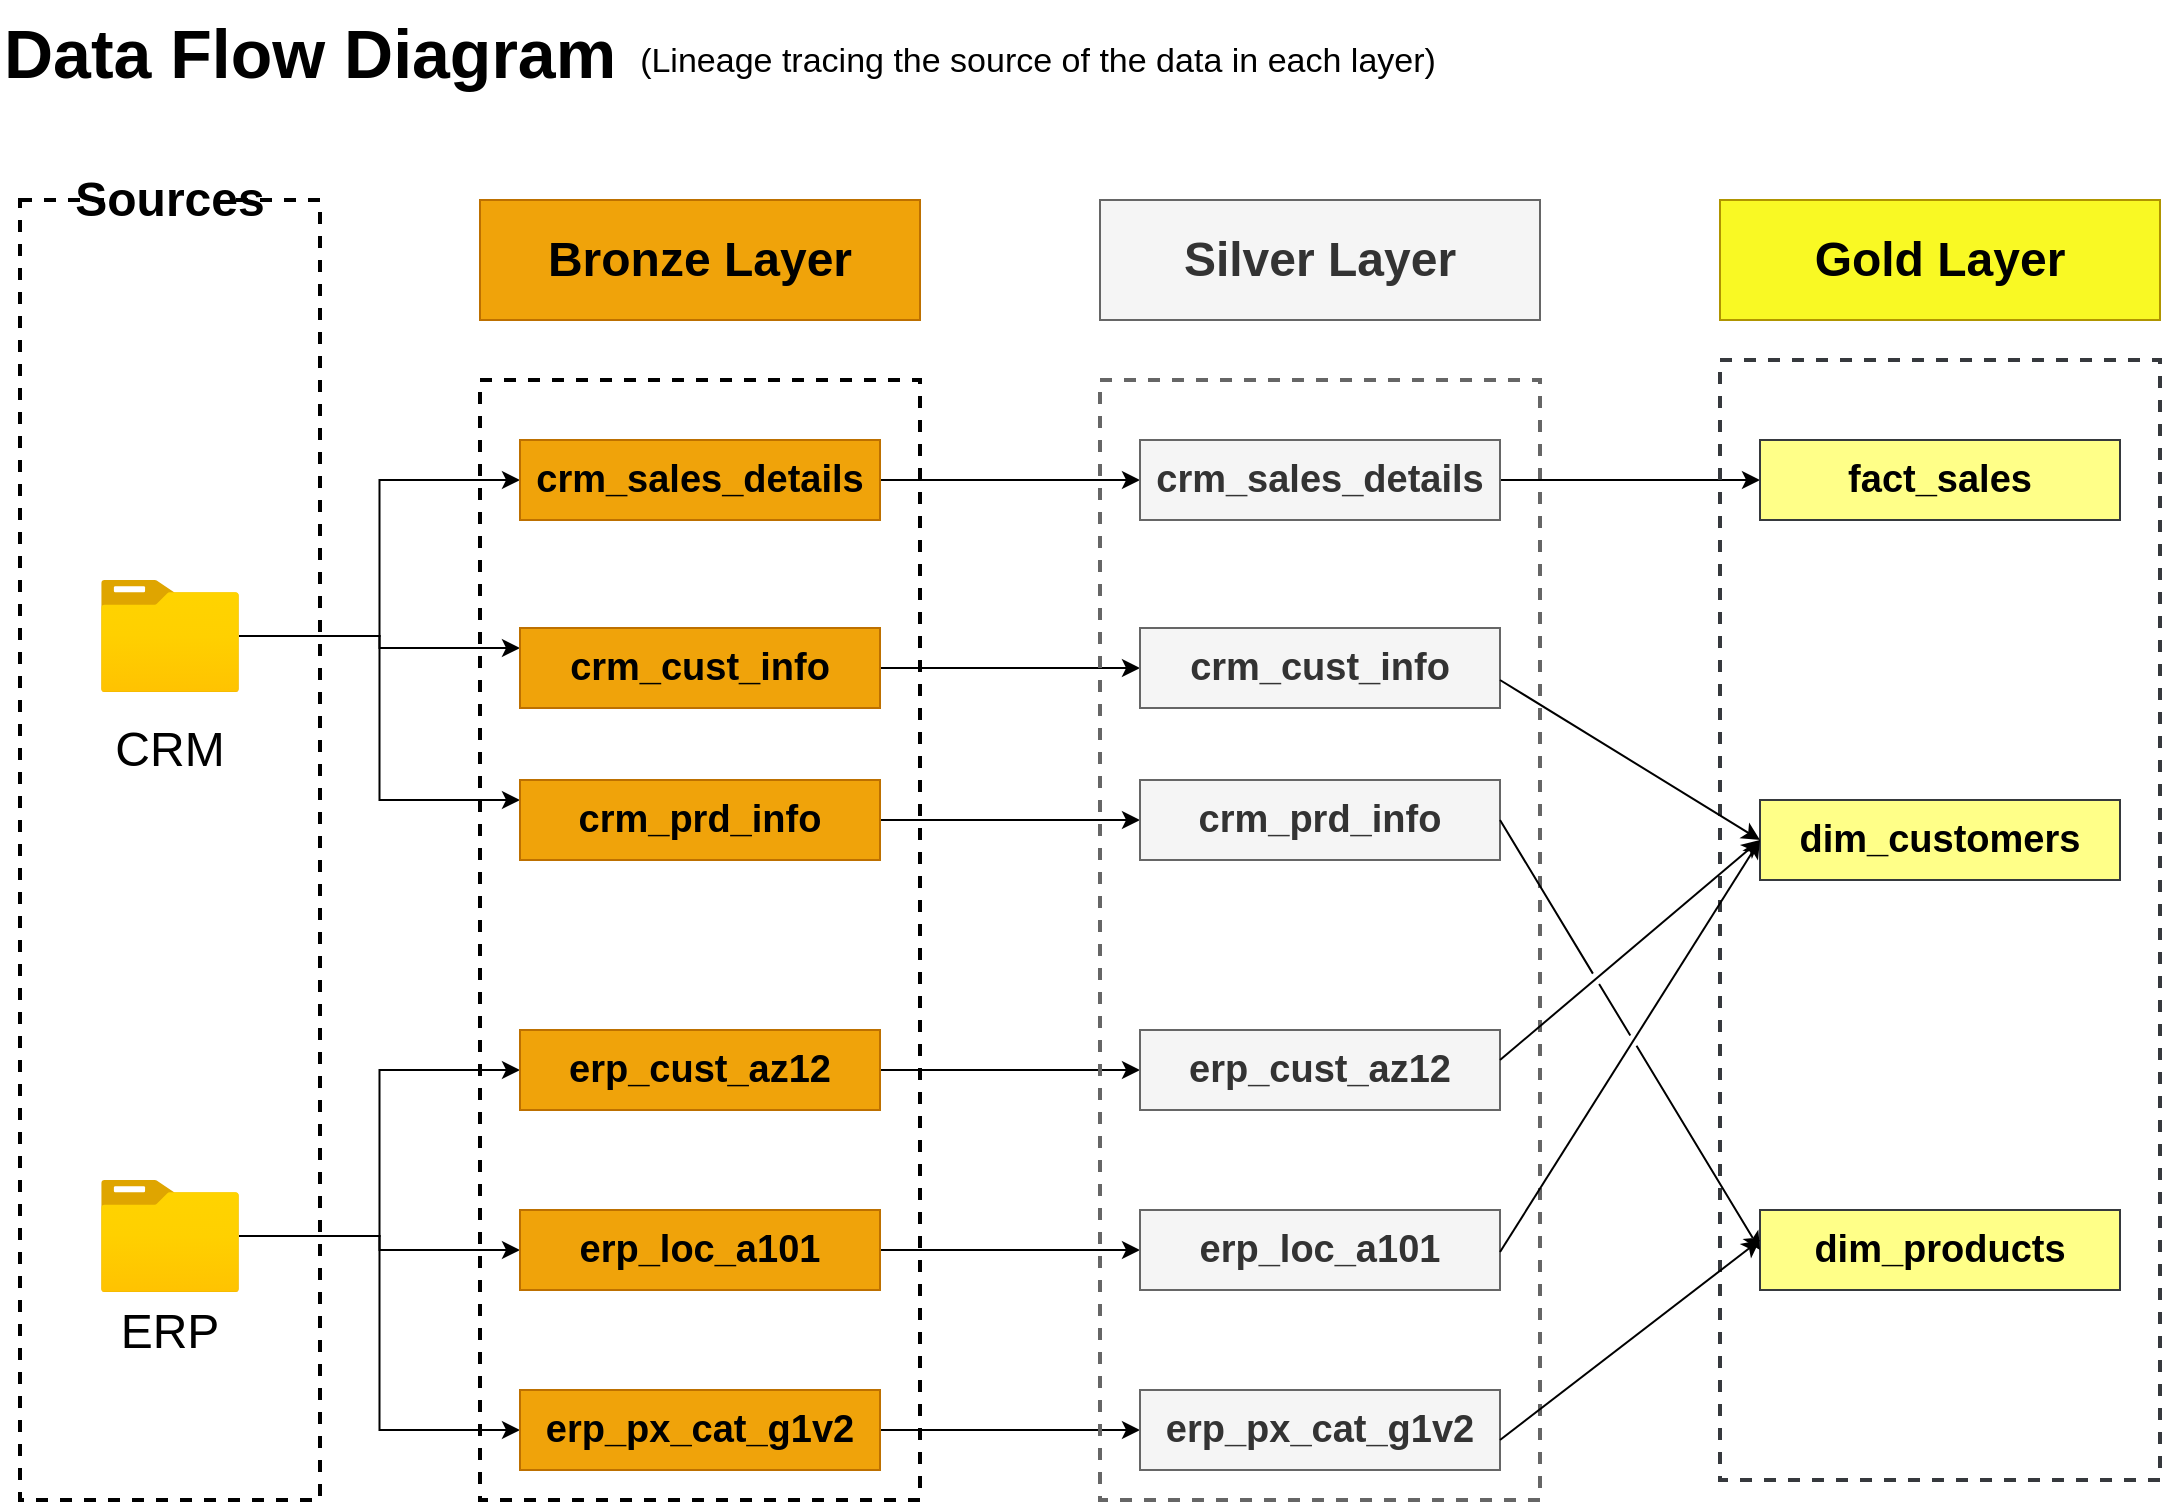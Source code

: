 <mxfile version="26.0.16">
  <diagram name="Page-1" id="xot8O-gPpX4tAQIT0ekh">
    <mxGraphModel dx="1575" dy="927" grid="1" gridSize="10" guides="1" tooltips="1" connect="1" arrows="1" fold="1" page="1" pageScale="1" pageWidth="850" pageHeight="1100" math="0" shadow="0">
      <root>
        <mxCell id="0" />
        <mxCell id="1" parent="0" />
        <mxCell id="tEHqjMWN2YvRgNiVu55I-1" value="&lt;h1 style=&quot;margin-top: 0px;&quot;&gt;Data Flow Diagram&lt;/h1&gt;" style="text;html=1;whiteSpace=wrap;overflow=hidden;rounded=0;fontSize=17;" vertex="1" parent="1">
          <mxGeometry x="40" y="10" width="350" height="70" as="geometry" />
        </mxCell>
        <mxCell id="tEHqjMWN2YvRgNiVu55I-2" value="" style="rounded=0;whiteSpace=wrap;html=1;fillColor=none;dashed=1;strokeWidth=2;" vertex="1" parent="1">
          <mxGeometry x="50" y="110" width="150" height="650" as="geometry" />
        </mxCell>
        <mxCell id="tEHqjMWN2YvRgNiVu55I-3" value="" style="rounded=0;whiteSpace=wrap;html=1;fillColor=none;dashed=1;strokeWidth=2;" vertex="1" parent="1">
          <mxGeometry x="280" y="200" width="220" height="560" as="geometry" />
        </mxCell>
        <mxCell id="tEHqjMWN2YvRgNiVu55I-4" value="Bronze Layer" style="rounded=0;whiteSpace=wrap;html=1;fillColor=#f0a30a;fontSize=24;fontStyle=1;strokeColor=#BD7000;fontColor=#000000;" vertex="1" parent="1">
          <mxGeometry x="280" y="110" width="220" height="60" as="geometry" />
        </mxCell>
        <mxCell id="tEHqjMWN2YvRgNiVu55I-5" value="Gold Layer" style="rounded=0;whiteSpace=wrap;html=1;fillColor=light-dark(#f9f924, #252500);fontSize=24;fontStyle=1;fontColor=#000000;strokeColor=#B09500;" vertex="1" parent="1">
          <mxGeometry x="900" y="110" width="220" height="60" as="geometry" />
        </mxCell>
        <mxCell id="tEHqjMWN2YvRgNiVu55I-6" style="edgeStyle=orthogonalEdgeStyle;rounded=0;orthogonalLoop=1;jettySize=auto;html=1;entryX=0;entryY=0.25;entryDx=0;entryDy=0;" edge="1" parent="1" source="tEHqjMWN2YvRgNiVu55I-9" target="tEHqjMWN2YvRgNiVu55I-19">
          <mxGeometry relative="1" as="geometry" />
        </mxCell>
        <mxCell id="tEHqjMWN2YvRgNiVu55I-7" style="edgeStyle=orthogonalEdgeStyle;rounded=0;orthogonalLoop=1;jettySize=auto;html=1;entryX=0;entryY=0.25;entryDx=0;entryDy=0;" edge="1" parent="1" source="tEHqjMWN2YvRgNiVu55I-9" target="tEHqjMWN2YvRgNiVu55I-17">
          <mxGeometry relative="1" as="geometry" />
        </mxCell>
        <mxCell id="tEHqjMWN2YvRgNiVu55I-8" style="edgeStyle=orthogonalEdgeStyle;rounded=0;orthogonalLoop=1;jettySize=auto;html=1;entryX=0;entryY=0.5;entryDx=0;entryDy=0;" edge="1" parent="1" source="tEHqjMWN2YvRgNiVu55I-9" target="tEHqjMWN2YvRgNiVu55I-21">
          <mxGeometry relative="1" as="geometry" />
        </mxCell>
        <mxCell id="tEHqjMWN2YvRgNiVu55I-9" value="" style="image;aspect=fixed;html=1;points=[];align=center;fontSize=12;image=img/lib/azure2/general/Folder_Blank.svg;" vertex="1" parent="1">
          <mxGeometry x="90.5" y="300" width="69" height="56.0" as="geometry" />
        </mxCell>
        <mxCell id="tEHqjMWN2YvRgNiVu55I-10" style="edgeStyle=orthogonalEdgeStyle;rounded=0;orthogonalLoop=1;jettySize=auto;html=1;entryX=0;entryY=0.5;entryDx=0;entryDy=0;" edge="1" parent="1" source="tEHqjMWN2YvRgNiVu55I-13" target="tEHqjMWN2YvRgNiVu55I-23">
          <mxGeometry relative="1" as="geometry" />
        </mxCell>
        <mxCell id="tEHqjMWN2YvRgNiVu55I-11" style="edgeStyle=orthogonalEdgeStyle;rounded=0;orthogonalLoop=1;jettySize=auto;html=1;" edge="1" parent="1" source="tEHqjMWN2YvRgNiVu55I-13" target="tEHqjMWN2YvRgNiVu55I-25">
          <mxGeometry relative="1" as="geometry" />
        </mxCell>
        <mxCell id="tEHqjMWN2YvRgNiVu55I-12" style="edgeStyle=orthogonalEdgeStyle;rounded=0;orthogonalLoop=1;jettySize=auto;html=1;entryX=0;entryY=0.5;entryDx=0;entryDy=0;" edge="1" parent="1" source="tEHqjMWN2YvRgNiVu55I-13" target="tEHqjMWN2YvRgNiVu55I-27">
          <mxGeometry relative="1" as="geometry" />
        </mxCell>
        <mxCell id="tEHqjMWN2YvRgNiVu55I-13" value="" style="image;aspect=fixed;html=1;points=[];align=center;fontSize=12;image=img/lib/azure2/general/Folder_Blank.svg;" vertex="1" parent="1">
          <mxGeometry x="90.5" y="600" width="69" height="56.0" as="geometry" />
        </mxCell>
        <mxCell id="tEHqjMWN2YvRgNiVu55I-14" value="CRM" style="text;html=1;align=center;verticalAlign=middle;whiteSpace=wrap;rounded=0;fontSize=24;" vertex="1" parent="1">
          <mxGeometry x="95" y="370" width="60" height="30" as="geometry" />
        </mxCell>
        <mxCell id="tEHqjMWN2YvRgNiVu55I-15" value="ERP" style="text;html=1;align=center;verticalAlign=middle;whiteSpace=wrap;rounded=0;fontSize=24;" vertex="1" parent="1">
          <mxGeometry x="95" y="661" width="60" height="30" as="geometry" />
        </mxCell>
        <mxCell id="tEHqjMWN2YvRgNiVu55I-16" style="edgeStyle=orthogonalEdgeStyle;rounded=0;orthogonalLoop=1;jettySize=auto;html=1;" edge="1" parent="1" source="tEHqjMWN2YvRgNiVu55I-17" target="tEHqjMWN2YvRgNiVu55I-31">
          <mxGeometry relative="1" as="geometry" />
        </mxCell>
        <mxCell id="tEHqjMWN2YvRgNiVu55I-17" value="crm_cust_info" style="rounded=0;whiteSpace=wrap;html=1;fillColor=#f0a30a;fontSize=19;fontStyle=1;strokeColor=#BD7000;fontColor=#000000;" vertex="1" parent="1">
          <mxGeometry x="300" y="324" width="180" height="40" as="geometry" />
        </mxCell>
        <mxCell id="tEHqjMWN2YvRgNiVu55I-18" style="edgeStyle=orthogonalEdgeStyle;rounded=0;orthogonalLoop=1;jettySize=auto;html=1;" edge="1" parent="1" source="tEHqjMWN2YvRgNiVu55I-19" target="tEHqjMWN2YvRgNiVu55I-32">
          <mxGeometry relative="1" as="geometry" />
        </mxCell>
        <mxCell id="tEHqjMWN2YvRgNiVu55I-19" value="crm_prd_info" style="rounded=0;whiteSpace=wrap;html=1;fillColor=#f0a30a;fontSize=19;fontStyle=1;strokeColor=#BD7000;fontColor=#000000;" vertex="1" parent="1">
          <mxGeometry x="300" y="400" width="180" height="40" as="geometry" />
        </mxCell>
        <mxCell id="tEHqjMWN2YvRgNiVu55I-20" style="edgeStyle=orthogonalEdgeStyle;rounded=0;orthogonalLoop=1;jettySize=auto;html=1;" edge="1" parent="1" source="tEHqjMWN2YvRgNiVu55I-21" target="tEHqjMWN2YvRgNiVu55I-34">
          <mxGeometry relative="1" as="geometry" />
        </mxCell>
        <mxCell id="tEHqjMWN2YvRgNiVu55I-21" value="crm_sales_details" style="rounded=0;whiteSpace=wrap;html=1;fillColor=#f0a30a;fontSize=19;fontStyle=1;strokeColor=#BD7000;fontColor=#000000;" vertex="1" parent="1">
          <mxGeometry x="300" y="230" width="180" height="40" as="geometry" />
        </mxCell>
        <mxCell id="tEHqjMWN2YvRgNiVu55I-22" style="edgeStyle=orthogonalEdgeStyle;rounded=0;orthogonalLoop=1;jettySize=auto;html=1;" edge="1" parent="1" source="tEHqjMWN2YvRgNiVu55I-23" target="tEHqjMWN2YvRgNiVu55I-35">
          <mxGeometry relative="1" as="geometry" />
        </mxCell>
        <mxCell id="tEHqjMWN2YvRgNiVu55I-23" value="erp_cust_az12" style="rounded=0;whiteSpace=wrap;html=1;fillColor=#f0a30a;fontSize=19;fontStyle=1;strokeColor=#BD7000;fontColor=#000000;" vertex="1" parent="1">
          <mxGeometry x="300" y="525" width="180" height="40" as="geometry" />
        </mxCell>
        <mxCell id="tEHqjMWN2YvRgNiVu55I-24" style="edgeStyle=orthogonalEdgeStyle;rounded=0;orthogonalLoop=1;jettySize=auto;html=1;" edge="1" parent="1" source="tEHqjMWN2YvRgNiVu55I-25" target="tEHqjMWN2YvRgNiVu55I-36">
          <mxGeometry relative="1" as="geometry" />
        </mxCell>
        <mxCell id="tEHqjMWN2YvRgNiVu55I-25" value="erp_loc_a101" style="rounded=0;whiteSpace=wrap;html=1;fillColor=#f0a30a;fontSize=19;fontStyle=1;strokeColor=#BD7000;fontColor=#000000;" vertex="1" parent="1">
          <mxGeometry x="300" y="615" width="180" height="40" as="geometry" />
        </mxCell>
        <mxCell id="tEHqjMWN2YvRgNiVu55I-26" style="edgeStyle=orthogonalEdgeStyle;rounded=0;orthogonalLoop=1;jettySize=auto;html=1;" edge="1" parent="1" source="tEHqjMWN2YvRgNiVu55I-27" target="tEHqjMWN2YvRgNiVu55I-37">
          <mxGeometry relative="1" as="geometry" />
        </mxCell>
        <mxCell id="tEHqjMWN2YvRgNiVu55I-27" value="erp_px_cat_g1v2" style="rounded=0;whiteSpace=wrap;html=1;fillColor=#f0a30a;fontSize=19;fontStyle=1;strokeColor=#BD7000;fontColor=#000000;" vertex="1" parent="1">
          <mxGeometry x="300" y="705" width="180" height="40" as="geometry" />
        </mxCell>
        <mxCell id="tEHqjMWN2YvRgNiVu55I-28" value="Sources" style="text;html=1;align=center;verticalAlign=middle;whiteSpace=wrap;rounded=0;fontSize=24;fontStyle=1;fillColor=default;" vertex="1" parent="1">
          <mxGeometry x="95" y="95" width="60" height="30" as="geometry" />
        </mxCell>
        <mxCell id="tEHqjMWN2YvRgNiVu55I-29" value="" style="rounded=0;whiteSpace=wrap;html=1;fillColor=none;dashed=1;strokeWidth=2;fontColor=#333333;strokeColor=#666666;" vertex="1" parent="1">
          <mxGeometry x="590" y="200" width="220" height="560" as="geometry" />
        </mxCell>
        <mxCell id="tEHqjMWN2YvRgNiVu55I-30" value="Silver Layer" style="rounded=0;whiteSpace=wrap;html=1;fillColor=#f5f5f5;fontSize=24;fontStyle=1;strokeColor=#666666;fontColor=#333333;" vertex="1" parent="1">
          <mxGeometry x="590" y="110" width="220" height="60" as="geometry" />
        </mxCell>
        <mxCell id="tEHqjMWN2YvRgNiVu55I-31" value="crm_cust_info" style="rounded=0;whiteSpace=wrap;html=1;fillColor=#f5f5f5;fontSize=19;fontStyle=1;strokeColor=#666666;fontColor=#333333;" vertex="1" parent="1">
          <mxGeometry x="610" y="324" width="180" height="40" as="geometry" />
        </mxCell>
        <mxCell id="tEHqjMWN2YvRgNiVu55I-32" value="crm_prd_info" style="rounded=0;whiteSpace=wrap;html=1;fillColor=#f5f5f5;fontSize=19;fontStyle=1;strokeColor=#666666;fontColor=#333333;" vertex="1" parent="1">
          <mxGeometry x="610" y="400" width="180" height="40" as="geometry" />
        </mxCell>
        <mxCell id="tEHqjMWN2YvRgNiVu55I-33" style="edgeStyle=orthogonalEdgeStyle;rounded=0;orthogonalLoop=1;jettySize=auto;html=1;entryX=0;entryY=0.5;entryDx=0;entryDy=0;" edge="1" parent="1" source="tEHqjMWN2YvRgNiVu55I-34" target="tEHqjMWN2YvRgNiVu55I-39">
          <mxGeometry relative="1" as="geometry" />
        </mxCell>
        <mxCell id="tEHqjMWN2YvRgNiVu55I-34" value="crm_sales_details" style="rounded=0;whiteSpace=wrap;html=1;fillColor=#f5f5f5;fontSize=19;fontStyle=1;strokeColor=#666666;fontColor=#333333;" vertex="1" parent="1">
          <mxGeometry x="610" y="230" width="180" height="40" as="geometry" />
        </mxCell>
        <mxCell id="tEHqjMWN2YvRgNiVu55I-35" value="erp_cust_az12" style="rounded=0;whiteSpace=wrap;html=1;fillColor=#f5f5f5;fontSize=19;fontStyle=1;strokeColor=#666666;fontColor=#333333;" vertex="1" parent="1">
          <mxGeometry x="610" y="525" width="180" height="40" as="geometry" />
        </mxCell>
        <mxCell id="tEHqjMWN2YvRgNiVu55I-36" value="erp_loc_a101" style="rounded=0;whiteSpace=wrap;html=1;fillColor=#f5f5f5;fontSize=19;fontStyle=1;strokeColor=#666666;fontColor=#333333;" vertex="1" parent="1">
          <mxGeometry x="610" y="615" width="180" height="40" as="geometry" />
        </mxCell>
        <mxCell id="tEHqjMWN2YvRgNiVu55I-37" value="erp_px_cat_g1v2" style="rounded=0;whiteSpace=wrap;html=1;fillColor=#f5f5f5;fontSize=19;fontStyle=1;strokeColor=#666666;fontColor=#333333;" vertex="1" parent="1">
          <mxGeometry x="610" y="705" width="180" height="40" as="geometry" />
        </mxCell>
        <mxCell id="tEHqjMWN2YvRgNiVu55I-38" value="" style="rounded=0;whiteSpace=wrap;html=1;fillColor=none;dashed=1;strokeWidth=2;strokeColor=#36393d;" vertex="1" parent="1">
          <mxGeometry x="900" y="190" width="220" height="560" as="geometry" />
        </mxCell>
        <mxCell id="tEHqjMWN2YvRgNiVu55I-39" value="fact_sales" style="rounded=0;whiteSpace=wrap;html=1;fillColor=#ffff88;fontSize=19;fontStyle=1;strokeColor=#36393d;" vertex="1" parent="1">
          <mxGeometry x="920" y="230" width="180" height="40" as="geometry" />
        </mxCell>
        <mxCell id="tEHqjMWN2YvRgNiVu55I-40" value="dim_customers" style="rounded=0;whiteSpace=wrap;html=1;fillColor=#ffff88;fontSize=19;fontStyle=1;strokeColor=#36393d;" vertex="1" parent="1">
          <mxGeometry x="920" y="410" width="180" height="40" as="geometry" />
        </mxCell>
        <mxCell id="tEHqjMWN2YvRgNiVu55I-41" value="dim_products" style="rounded=0;whiteSpace=wrap;html=1;fillColor=#ffff88;fontSize=19;fontStyle=1;strokeColor=#36393d;" vertex="1" parent="1">
          <mxGeometry x="920" y="615" width="180" height="40" as="geometry" />
        </mxCell>
        <mxCell id="tEHqjMWN2YvRgNiVu55I-42" value="" style="endArrow=classic;html=1;rounded=0;entryX=0;entryY=0.5;entryDx=0;entryDy=0;jumpStyle=gap;" edge="1" parent="1" target="tEHqjMWN2YvRgNiVu55I-40">
          <mxGeometry width="50" height="50" relative="1" as="geometry">
            <mxPoint x="790" y="350" as="sourcePoint" />
            <mxPoint x="840" y="300" as="targetPoint" />
          </mxGeometry>
        </mxCell>
        <mxCell id="tEHqjMWN2YvRgNiVu55I-43" value="" style="endArrow=classic;html=1;rounded=0;entryX=0;entryY=0.5;entryDx=0;entryDy=0;jumpStyle=gap;" edge="1" parent="1" target="tEHqjMWN2YvRgNiVu55I-40">
          <mxGeometry width="50" height="50" relative="1" as="geometry">
            <mxPoint x="790" y="540" as="sourcePoint" />
            <mxPoint x="920" y="620" as="targetPoint" />
          </mxGeometry>
        </mxCell>
        <mxCell id="tEHqjMWN2YvRgNiVu55I-44" value="" style="endArrow=classic;html=1;rounded=0;entryX=0;entryY=0.5;entryDx=0;entryDy=0;jumpStyle=gap;" edge="1" parent="1" target="tEHqjMWN2YvRgNiVu55I-40">
          <mxGeometry width="50" height="50" relative="1" as="geometry">
            <mxPoint x="790" y="636" as="sourcePoint" />
            <mxPoint x="920" y="716" as="targetPoint" />
          </mxGeometry>
        </mxCell>
        <mxCell id="tEHqjMWN2YvRgNiVu55I-45" value="" style="endArrow=classic;html=1;rounded=0;jumpStyle=gap;" edge="1" parent="1">
          <mxGeometry width="50" height="50" relative="1" as="geometry">
            <mxPoint x="790" y="730" as="sourcePoint" />
            <mxPoint x="920" y="630" as="targetPoint" />
          </mxGeometry>
        </mxCell>
        <mxCell id="tEHqjMWN2YvRgNiVu55I-46" value="" style="endArrow=classic;html=1;rounded=0;entryX=0;entryY=0.5;entryDx=0;entryDy=0;jumpStyle=gap;" edge="1" parent="1" target="tEHqjMWN2YvRgNiVu55I-41">
          <mxGeometry width="50" height="50" relative="1" as="geometry">
            <mxPoint x="790" y="420" as="sourcePoint" />
            <mxPoint x="920" y="310" as="targetPoint" />
          </mxGeometry>
        </mxCell>
        <mxCell id="tEHqjMWN2YvRgNiVu55I-47" value="(Lineage tracing the source of the data in each layer)" style="text;html=1;align=center;verticalAlign=middle;whiteSpace=wrap;rounded=0;fontSize=17;" vertex="1" parent="1">
          <mxGeometry x="339" y="26" width="440" height="30" as="geometry" />
        </mxCell>
      </root>
    </mxGraphModel>
  </diagram>
</mxfile>
